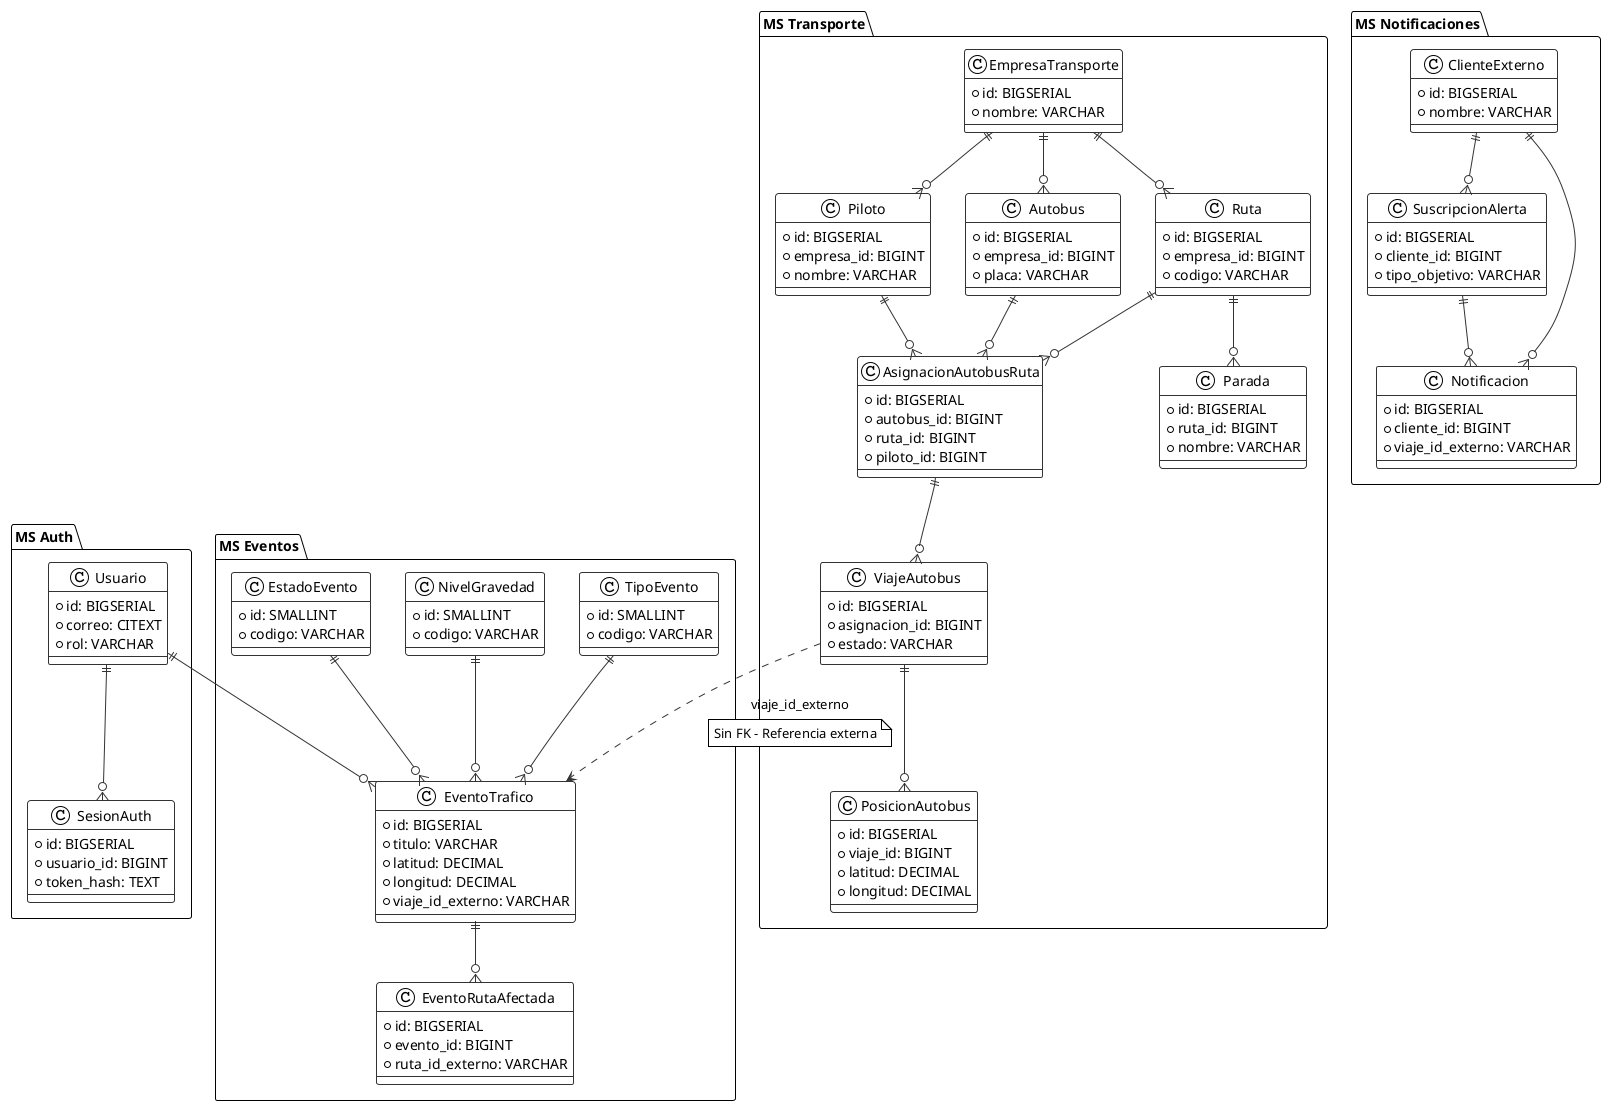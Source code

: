 @startuml mop_simplificado
' ==============================================
' ERD Simplificado: Sistema MOP - Vista General de Relaciones
' ==============================================
!theme plain
skinparam class {
  BackgroundColor White
  BorderColor #333
  ArrowColor #333
}

package "MS Auth" {
  class Usuario {
    +id: BIGSERIAL
    +correo: CITEXT
    +rol: VARCHAR
  }
  
  class SesionAuth {
    +id: BIGSERIAL
    +usuario_id: BIGINT
    +token_hash: TEXT
  }
}

package "MS Eventos" {
  class TipoEvento {
    +id: SMALLINT
    +codigo: VARCHAR
  }
  
  class NivelGravedad {
    +id: SMALLINT
    +codigo: VARCHAR
  }
  
  class EstadoEvento {
    +id: SMALLINT
    +codigo: VARCHAR
  }
  
  class EventoTrafico {
    +id: BIGSERIAL
    +titulo: VARCHAR
    +latitud: DECIMAL
    +longitud: DECIMAL
    +viaje_id_externo: VARCHAR
  }
  
  class EventoRutaAfectada {
    +id: BIGSERIAL
    +evento_id: BIGINT
    +ruta_id_externo: VARCHAR
  }
}

package "MS Transporte" {
  class EmpresaTransporte {
    +id: BIGSERIAL
    +nombre: VARCHAR
  }
  
  class Piloto {
    +id: BIGSERIAL
    +empresa_id: BIGINT
    +nombre: VARCHAR
  }
  
  class Autobus {
    +id: BIGSERIAL
    +empresa_id: BIGINT
    +placa: VARCHAR
  }
  
  class Ruta {
    +id: BIGSERIAL
    +empresa_id: BIGINT
    +codigo: VARCHAR
  }
  
  class Parada {
    +id: BIGSERIAL
    +ruta_id: BIGINT
    +nombre: VARCHAR
  }
  
  class AsignacionAutobusRuta {
    +id: BIGSERIAL
    +autobus_id: BIGINT
    +ruta_id: BIGINT
    +piloto_id: BIGINT
  }
  
  class ViajeAutobus {
    +id: BIGSERIAL
    +asignacion_id: BIGINT
    +estado: VARCHAR
  }
  
  class PosicionAutobus {
    +id: BIGSERIAL
    +viaje_id: BIGINT
    +latitud: DECIMAL
    +longitud: DECIMAL
  }
}

package "MS Notificaciones" {
  class ClienteExterno {
    +id: BIGSERIAL
    +nombre: VARCHAR
  }
  
  class SuscripcionAlerta {
    +id: BIGSERIAL
    +cliente_id: BIGINT
    +tipo_objetivo: VARCHAR
  }
  
  class Notificacion {
    +id: BIGSERIAL
    +cliente_id: BIGINT
    +viaje_id_externo: VARCHAR
  }
}

' Relaciones intra-microservicio
Usuario ||--o{ SesionAuth

EmpresaTransporte ||--o{ Piloto
EmpresaTransporte ||--o{ Autobus
EmpresaTransporte ||--o{ Ruta
Ruta ||--o{ Parada
Autobus ||--o{ AsignacionAutobusRuta
Ruta ||--o{ AsignacionAutobusRuta
Piloto ||--o{ AsignacionAutobusRuta
AsignacionAutobusRuta ||--o{ ViajeAutobus
ViajeAutobus ||--o{ PosicionAutobus

TipoEvento ||--o{ EventoTrafico
NivelGravedad ||--o{ EventoTrafico
EstadoEvento ||--o{ EventoTrafico
Usuario ||--o{ EventoTrafico
EventoTrafico ||--o{ EventoRutaAfectada

ClienteExterno ||--o{ SuscripcionAlerta
ClienteExterno ||--o{ Notificacion
SuscripcionAlerta ||--o{ Notificacion

' Relación inter-microservicio (referencia externa)
ViajeAutobus ..> EventoTrafico : viaje_id_externo
note on link : Sin FK - Referencia externa

@enduml